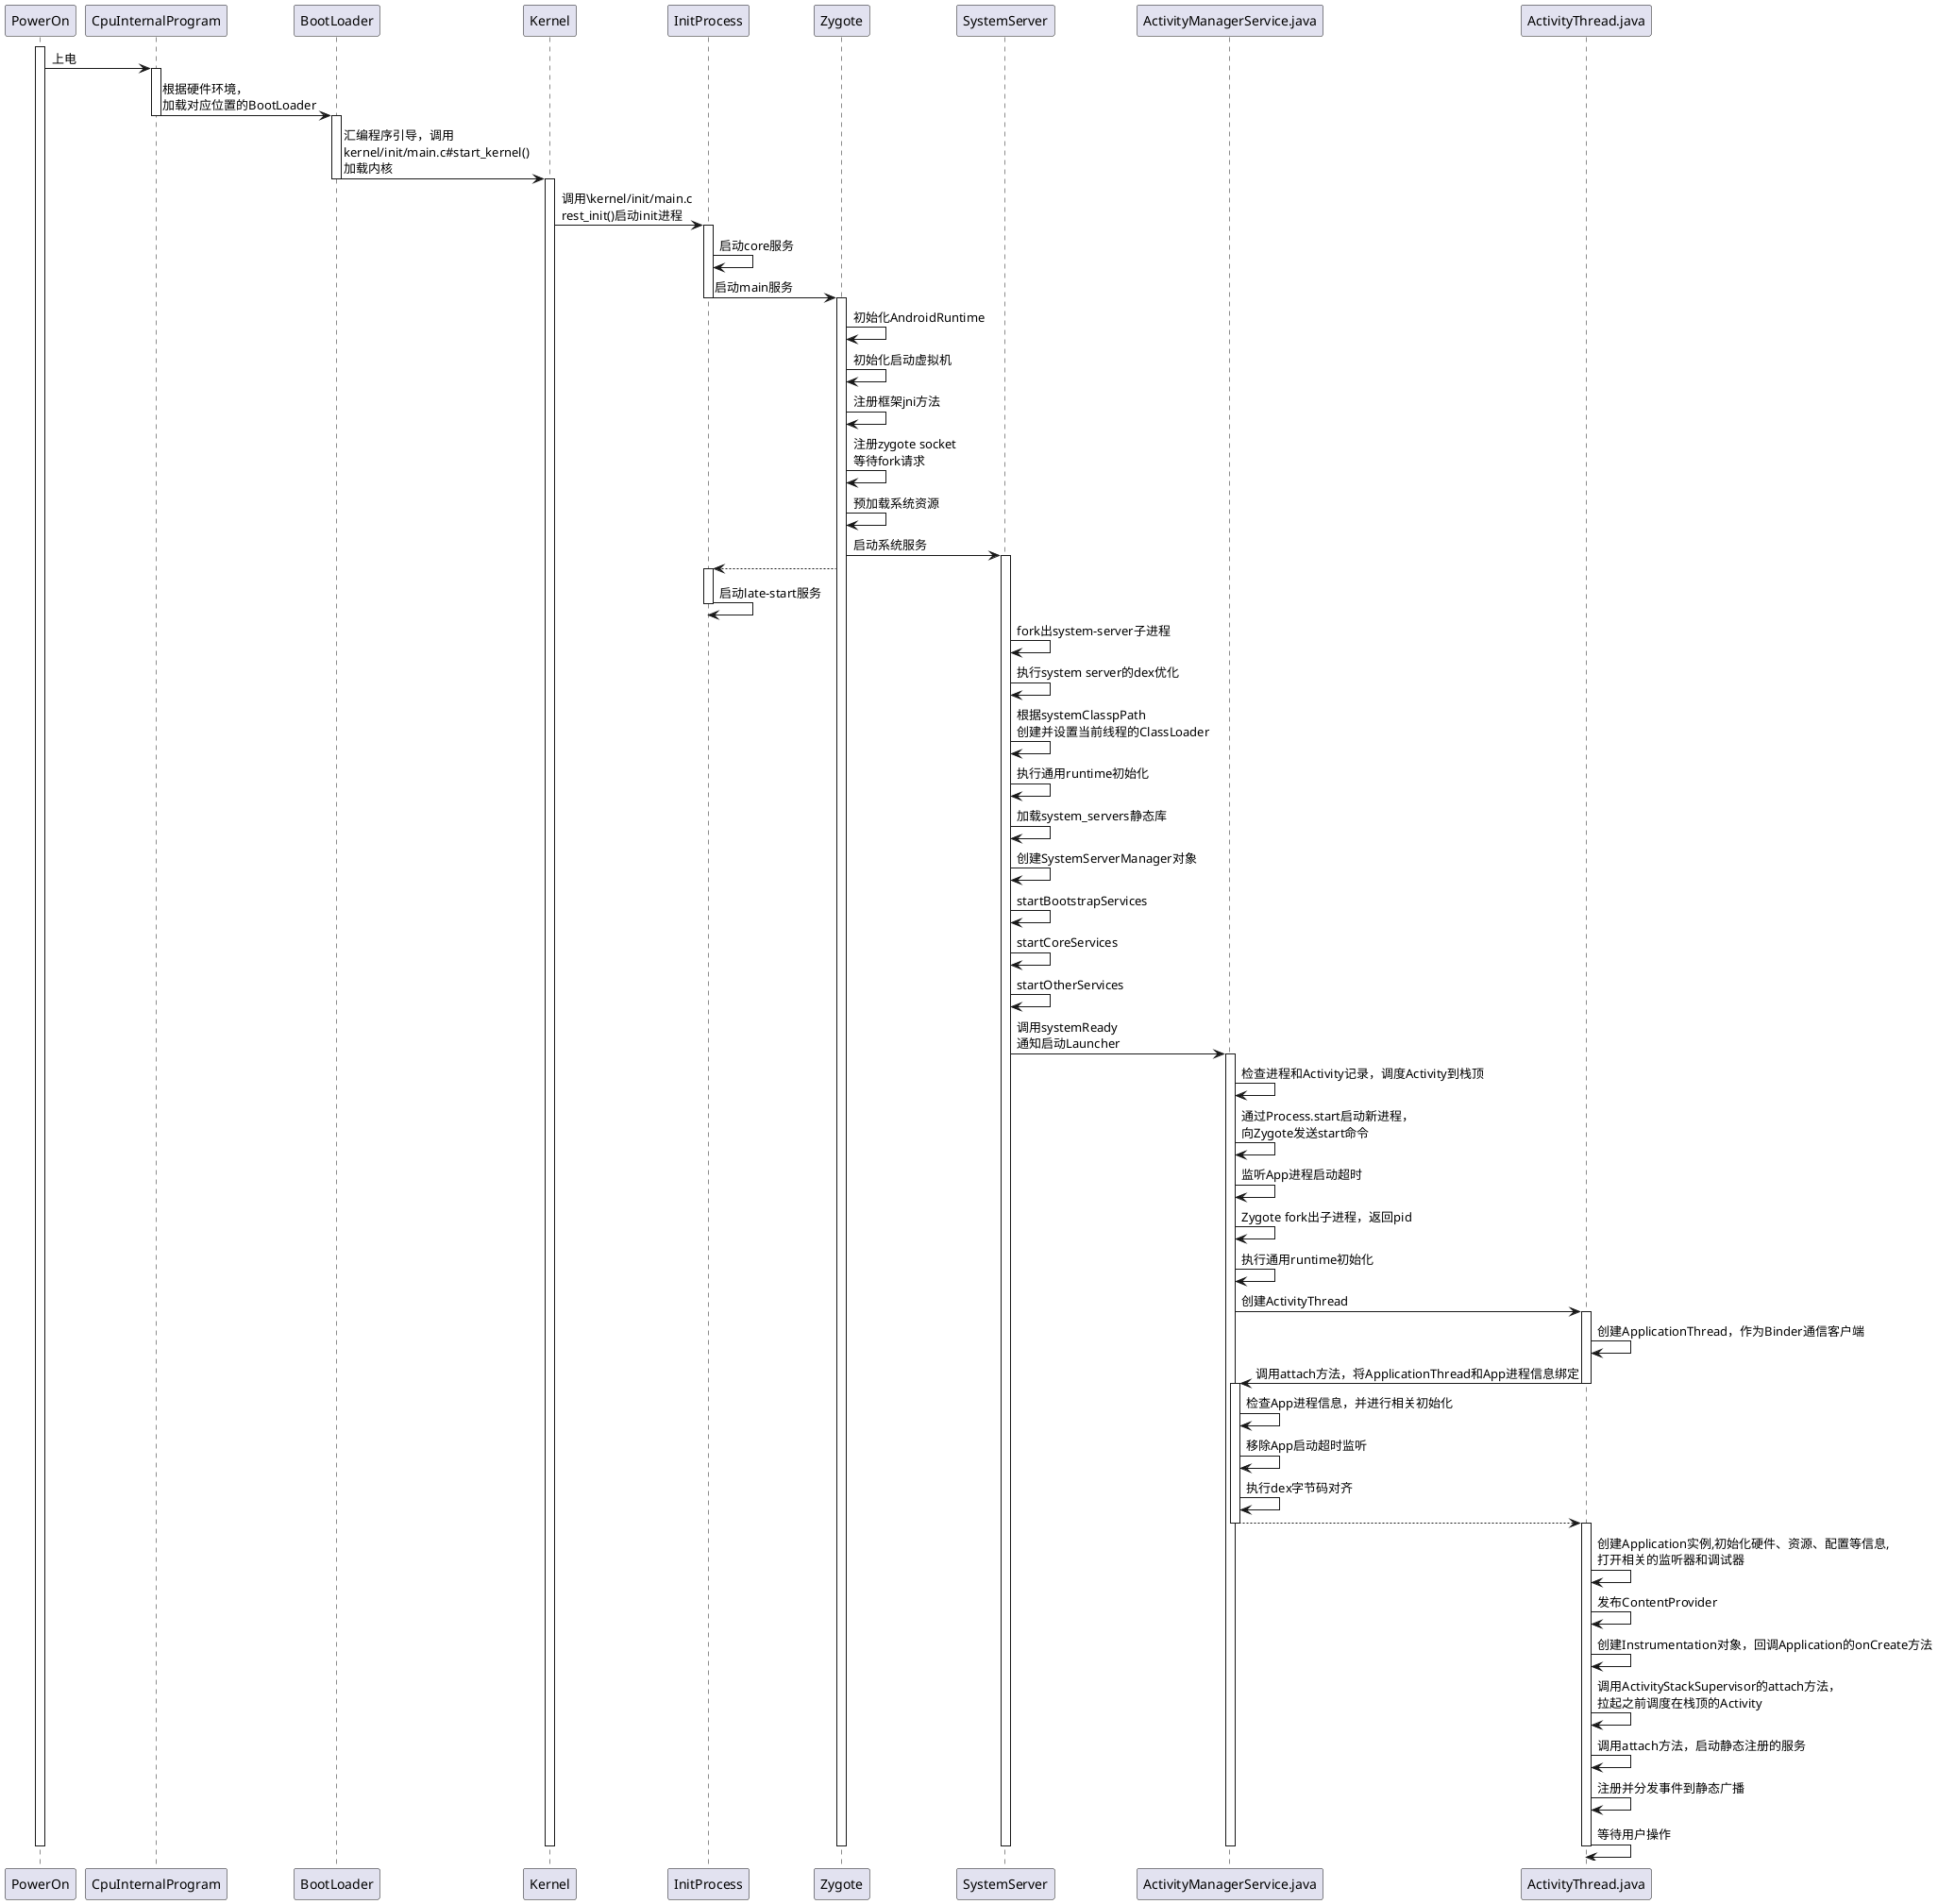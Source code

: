 @startuml

participant "PowerOn"

participant CpuInPg as "CpuInternalProgram"

participant BootLoader as "BootLoader"

participant Kernel as "Kernel"

participant InitProcess as "InitProcess"

participant Zygote as "Zygote"

participant SystemServer as "SystemServer"

participant ActivityManagerService as "ActivityManagerService.java"

participant ActivityThread as "ActivityThread.java"

'sequence below

activate PowerOn
PowerOn -> CpuInPg : 上电

activate CpuInPg
CpuInPg -> BootLoader : 根据硬件环境，\n加载对应位置的BootLoader
deactivate CpuInPg

activate BootLoader
BootLoader -> Kernel : 汇编程序引导，调用\nkernel/init/main.c#start_kernel()\n加载内核
deactivate BootLoader

activate Kernel
Kernel -> InitProcess : 调用\kernel/init/main.c\nrest_init()启动init进程

activate InitProcess
InitProcess -> InitProcess : 启动core服务
InitProcess -> Zygote : 启动main服务
deactivate InitProcess

activate Zygote
Zygote -> Zygote : 初始化AndroidRuntime
Zygote -> Zygote : 初始化启动虚拟机
Zygote -> Zygote : 注册框架jni方法
Zygote -> Zygote : 注册zygote socket\
\n等待fork请求
Zygote -> Zygote : 预加载系统资源
Zygote -> SystemServer : 启动系统服务

activate SystemServer
Zygote --> InitProcess
activate InitProcess
InitProcess -> InitProcess : 启动late-start服务
deactivate InitProcess


SystemServer -> SystemServer : fork出system-server子进程
SystemServer -> SystemServer : 执行system server的dex优化
SystemServer -> SystemServer : 根据systemClasspPath\
\n创建并设置当前线程的ClassLoader
SystemServer -> SystemServer : 执行通用runtime初始化
SystemServer -> SystemServer : 加载system_servers静态库
SystemServer -> SystemServer : 创建SystemServerManager对象
SystemServer -> SystemServer : startBootstrapServices
SystemServer -> SystemServer : startCoreServices
SystemServer -> SystemServer : startOtherServices
SystemServer -> ActivityManagerService : 调用systemReady\n通知启动Launcher

activate ActivityManagerService
ActivityManagerService -> ActivityManagerService : 检查进程和Activity记录，调度Activity到栈顶
ActivityManagerService -> ActivityManagerService : 通过Process.start启动新进程，\n向Zygote发送start命令
ActivityManagerService -> ActivityManagerService : 监听App进程启动超时
ActivityManagerService -> ActivityManagerService : Zygote fork出子进程，返回pid
ActivityManagerService -> ActivityManagerService : 执行通用runtime初始化
ActivityManagerService -> ActivityThread : 创建ActivityThread

activate ActivityThread
ActivityThread -> ActivityThread : 创建ApplicationThread，作为Binder通信客户端
ActivityThread -> ActivityManagerService : 调用attach方法，将ApplicationThread和App进程信息绑定
deactivate ActivityThread

activate ActivityManagerService
ActivityManagerService -> ActivityManagerService : 检查App进程信息，并进行相关初始化
ActivityManagerService -> ActivityManagerService : 移除App启动超时监听
ActivityManagerService -> ActivityManagerService : 执行dex字节码对齐
ActivityManagerService --> ActivityThread :
deactivate ActivityManagerService

activate ActivityThread

ActivityThread -> ActivityThread : 创建Application实例,初始化硬件、资源、配置等信息, \
\n打开相关的监听器和调试器

ActivityThread -> ActivityThread : 发布ContentProvider

ActivityThread -> ActivityThread : 创建Instrumentation对象，回调Application的onCreate方法

ActivityThread -> ActivityThread : 调用ActivityStackSupervisor的attach方法，\
\n拉起之前调度在栈顶的Activity

ActivityThread -> ActivityThread : 调用attach方法，启动静态注册的服务

ActivityThread -> ActivityThread : 注册并分发事件到静态广播

ActivityThread -> ActivityThread : 等待用户操作

deactivate ActivityThread
deactivate ActivityManagerService
deactivate SystemServer
deactivate Zygote
deactivate Kernel
deactivate PowerOn
@enduml
